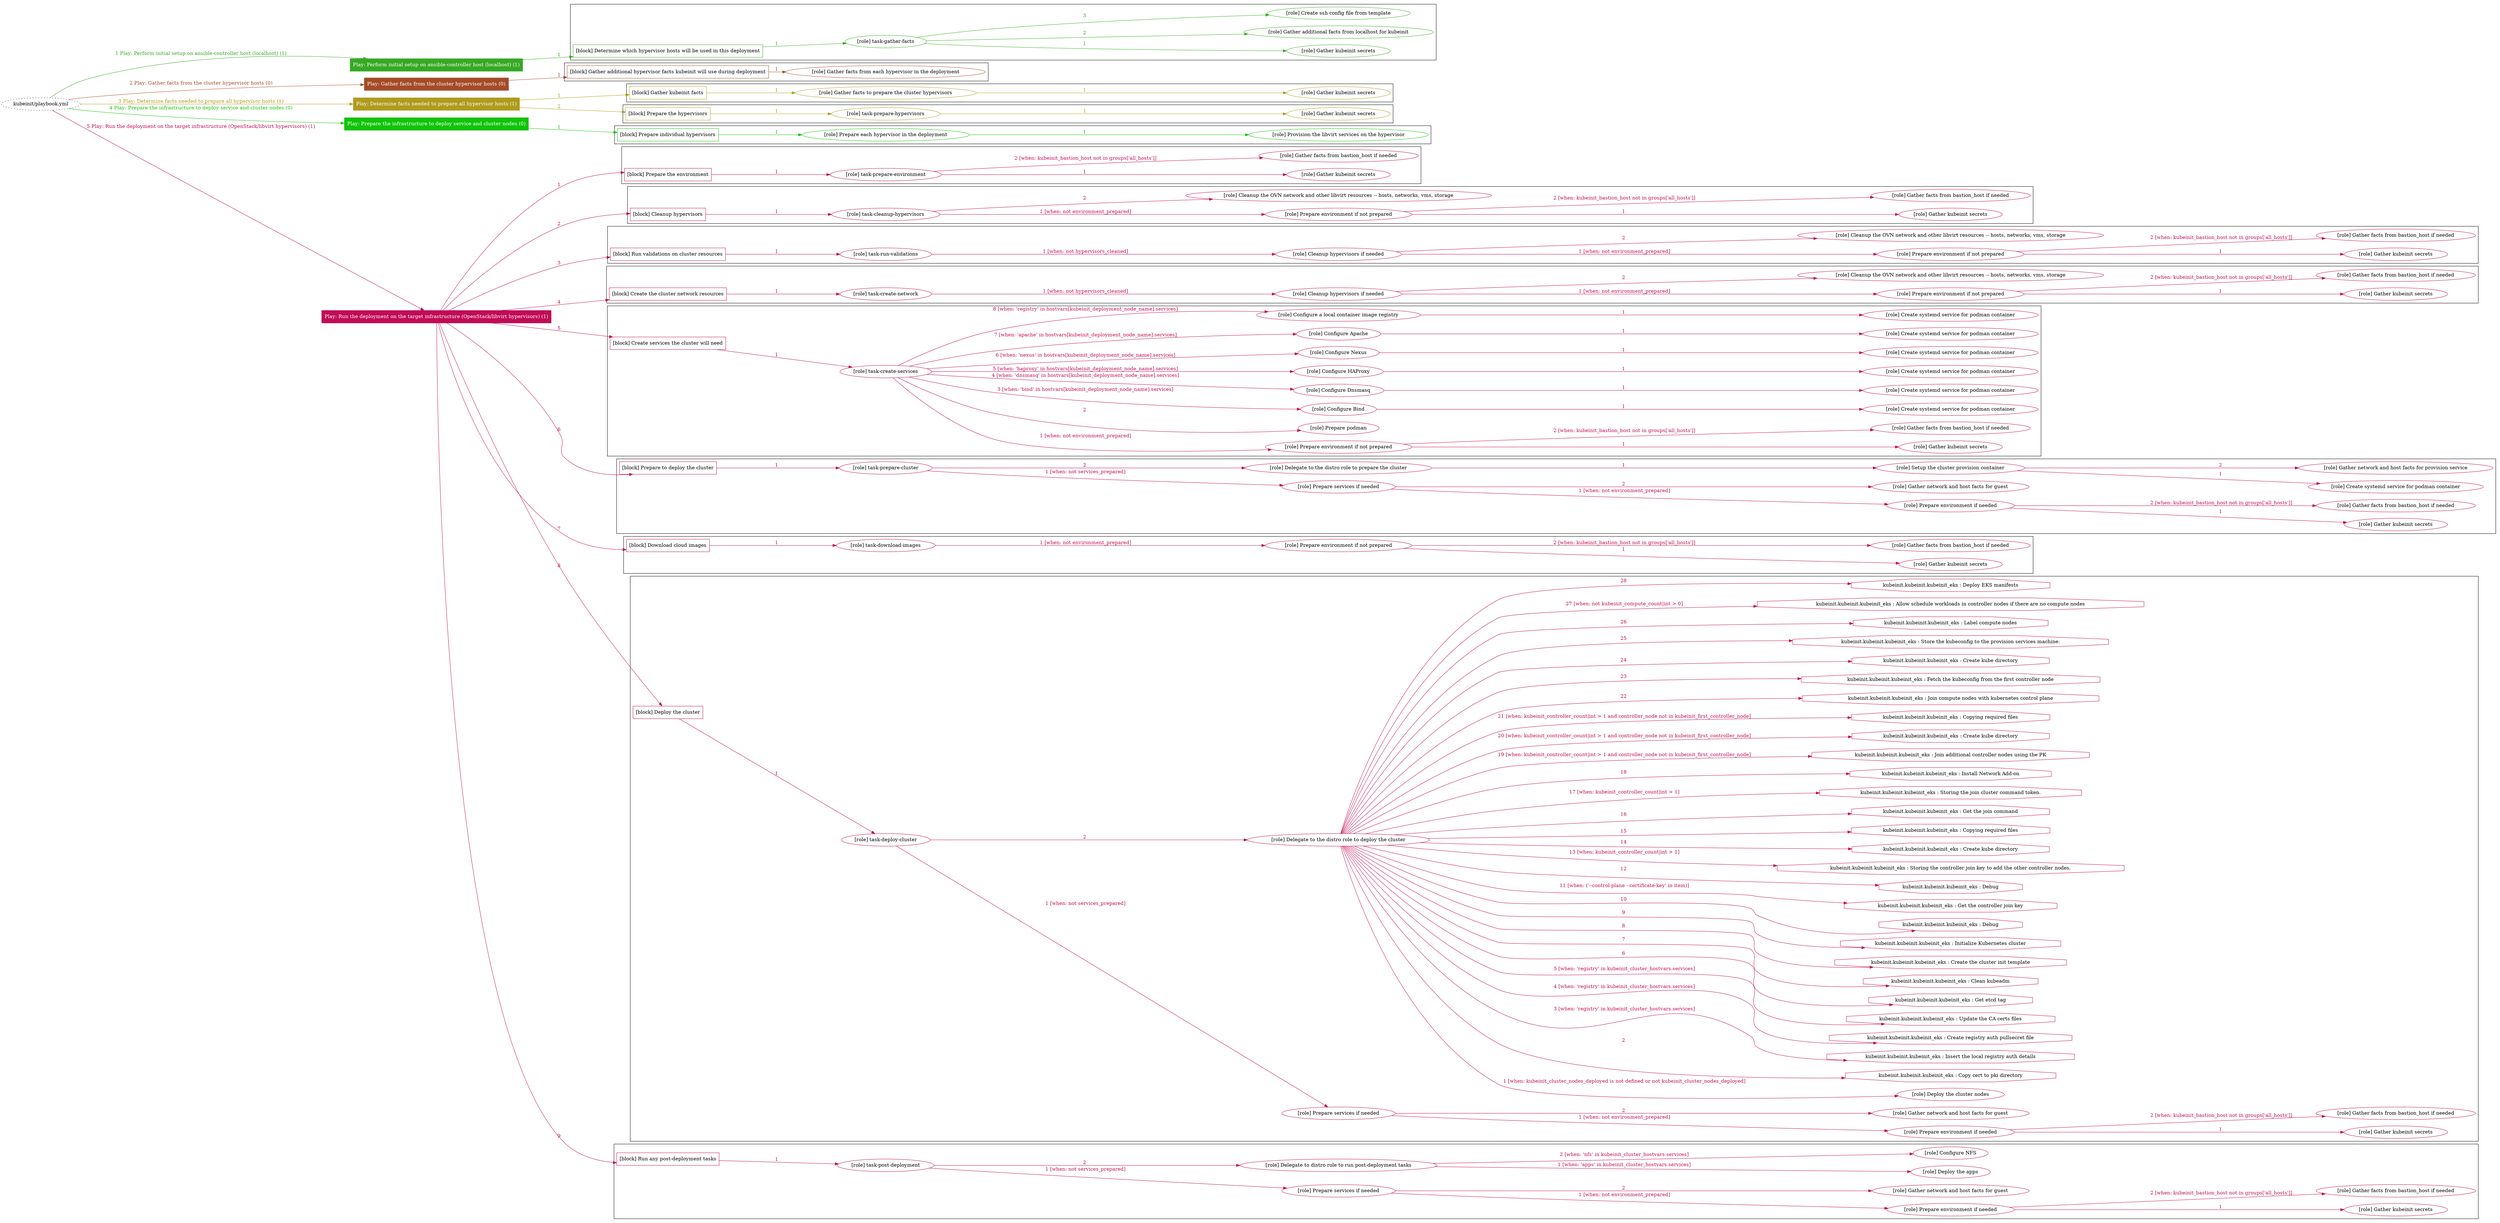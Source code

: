digraph {
	graph [concentrate=true ordering=in rankdir=LR ratio=fill]
	edge [esep=5 sep=10]
	"kubeinit/playbook.yml" [URL="/home/runner/work/kubeinit/kubeinit/kubeinit/playbook.yml" id=playbook_b46e54bb style=dotted]
	"kubeinit/playbook.yml" -> play_9c229870 [label="1 Play: Perform initial setup on ansible-controller host (localhost) (1)" color="#36a923" fontcolor="#36a923" id=edge_play_9c229870 labeltooltip="1 Play: Perform initial setup on ansible-controller host (localhost) (1)" tooltip="1 Play: Perform initial setup on ansible-controller host (localhost) (1)"]
	subgraph "Play: Perform initial setup on ansible-controller host (localhost) (1)" {
		play_9c229870 [label="Play: Perform initial setup on ansible-controller host (localhost) (1)" URL="/home/runner/work/kubeinit/kubeinit/kubeinit/playbook.yml" color="#36a923" fontcolor="#ffffff" id=play_9c229870 shape=box style=filled tooltip=localhost]
		play_9c229870 -> block_c03015fb [label=1 color="#36a923" fontcolor="#36a923" id=edge_block_c03015fb labeltooltip=1 tooltip=1]
		subgraph cluster_block_c03015fb {
			block_c03015fb [label="[block] Determine which hypervisor hosts will be used in this deployment" URL="/home/runner/work/kubeinit/kubeinit/kubeinit/playbook.yml" color="#36a923" id=block_c03015fb labeltooltip="Determine which hypervisor hosts will be used in this deployment" shape=box tooltip="Determine which hypervisor hosts will be used in this deployment"]
			block_c03015fb -> role_088eeb23 [label="1 " color="#36a923" fontcolor="#36a923" id=edge_role_088eeb23 labeltooltip="1 " tooltip="1 "]
			subgraph "task-gather-facts" {
				role_088eeb23 [label="[role] task-gather-facts" URL="/home/runner/work/kubeinit/kubeinit/kubeinit/playbook.yml" color="#36a923" id=role_088eeb23 tooltip="task-gather-facts"]
				role_088eeb23 -> role_9fc57602 [label="1 " color="#36a923" fontcolor="#36a923" id=edge_role_9fc57602 labeltooltip="1 " tooltip="1 "]
				subgraph "Gather kubeinit secrets" {
					role_9fc57602 [label="[role] Gather kubeinit secrets" URL="/home/runner/.ansible/collections/ansible_collections/kubeinit/kubeinit/roles/kubeinit_prepare/tasks/build_hypervisors_group.yml" color="#36a923" id=role_9fc57602 tooltip="Gather kubeinit secrets"]
				}
				role_088eeb23 -> role_367115bf [label="2 " color="#36a923" fontcolor="#36a923" id=edge_role_367115bf labeltooltip="2 " tooltip="2 "]
				subgraph "Gather additional facts from localhost for kubeinit" {
					role_367115bf [label="[role] Gather additional facts from localhost for kubeinit" URL="/home/runner/.ansible/collections/ansible_collections/kubeinit/kubeinit/roles/kubeinit_prepare/tasks/build_hypervisors_group.yml" color="#36a923" id=role_367115bf tooltip="Gather additional facts from localhost for kubeinit"]
				}
				role_088eeb23 -> role_e025c19a [label="3 " color="#36a923" fontcolor="#36a923" id=edge_role_e025c19a labeltooltip="3 " tooltip="3 "]
				subgraph "Create ssh config file from template" {
					role_e025c19a [label="[role] Create ssh config file from template" URL="/home/runner/.ansible/collections/ansible_collections/kubeinit/kubeinit/roles/kubeinit_prepare/tasks/build_hypervisors_group.yml" color="#36a923" id=role_e025c19a tooltip="Create ssh config file from template"]
				}
			}
		}
	}
	"kubeinit/playbook.yml" -> play_2bec2eed [label="2 Play: Gather facts from the cluster hypervisor hosts (0)" color="#a44b28" fontcolor="#a44b28" id=edge_play_2bec2eed labeltooltip="2 Play: Gather facts from the cluster hypervisor hosts (0)" tooltip="2 Play: Gather facts from the cluster hypervisor hosts (0)"]
	subgraph "Play: Gather facts from the cluster hypervisor hosts (0)" {
		play_2bec2eed [label="Play: Gather facts from the cluster hypervisor hosts (0)" URL="/home/runner/work/kubeinit/kubeinit/kubeinit/playbook.yml" color="#a44b28" fontcolor="#ffffff" id=play_2bec2eed shape=box style=filled tooltip="Play: Gather facts from the cluster hypervisor hosts (0)"]
		play_2bec2eed -> block_a1d38bf3 [label=1 color="#a44b28" fontcolor="#a44b28" id=edge_block_a1d38bf3 labeltooltip=1 tooltip=1]
		subgraph cluster_block_a1d38bf3 {
			block_a1d38bf3 [label="[block] Gather additional hypervisor facts kubeinit will use during deployment" URL="/home/runner/work/kubeinit/kubeinit/kubeinit/playbook.yml" color="#a44b28" id=block_a1d38bf3 labeltooltip="Gather additional hypervisor facts kubeinit will use during deployment" shape=box tooltip="Gather additional hypervisor facts kubeinit will use during deployment"]
			block_a1d38bf3 -> role_7ae96668 [label="1 " color="#a44b28" fontcolor="#a44b28" id=edge_role_7ae96668 labeltooltip="1 " tooltip="1 "]
			subgraph "Gather facts from each hypervisor in the deployment" {
				role_7ae96668 [label="[role] Gather facts from each hypervisor in the deployment" URL="/home/runner/work/kubeinit/kubeinit/kubeinit/playbook.yml" color="#a44b28" id=role_7ae96668 tooltip="Gather facts from each hypervisor in the deployment"]
			}
		}
	}
	"kubeinit/playbook.yml" -> play_7a7142b2 [label="3 Play: Determine facts needed to prepare all hypervisor hosts (1)" color="#af9b1d" fontcolor="#af9b1d" id=edge_play_7a7142b2 labeltooltip="3 Play: Determine facts needed to prepare all hypervisor hosts (1)" tooltip="3 Play: Determine facts needed to prepare all hypervisor hosts (1)"]
	subgraph "Play: Determine facts needed to prepare all hypervisor hosts (1)" {
		play_7a7142b2 [label="Play: Determine facts needed to prepare all hypervisor hosts (1)" URL="/home/runner/work/kubeinit/kubeinit/kubeinit/playbook.yml" color="#af9b1d" fontcolor="#ffffff" id=play_7a7142b2 shape=box style=filled tooltip=localhost]
		play_7a7142b2 -> block_c26c5095 [label=1 color="#af9b1d" fontcolor="#af9b1d" id=edge_block_c26c5095 labeltooltip=1 tooltip=1]
		subgraph cluster_block_c26c5095 {
			block_c26c5095 [label="[block] Gather kubeinit facts" URL="/home/runner/work/kubeinit/kubeinit/kubeinit/playbook.yml" color="#af9b1d" id=block_c26c5095 labeltooltip="Gather kubeinit facts" shape=box tooltip="Gather kubeinit facts"]
			block_c26c5095 -> role_38467bd9 [label="1 " color="#af9b1d" fontcolor="#af9b1d" id=edge_role_38467bd9 labeltooltip="1 " tooltip="1 "]
			subgraph "Gather facts to prepare the cluster hypervisors" {
				role_38467bd9 [label="[role] Gather facts to prepare the cluster hypervisors" URL="/home/runner/work/kubeinit/kubeinit/kubeinit/playbook.yml" color="#af9b1d" id=role_38467bd9 tooltip="Gather facts to prepare the cluster hypervisors"]
				role_38467bd9 -> role_a6954739 [label="1 " color="#af9b1d" fontcolor="#af9b1d" id=edge_role_a6954739 labeltooltip="1 " tooltip="1 "]
				subgraph "Gather kubeinit secrets" {
					role_a6954739 [label="[role] Gather kubeinit secrets" URL="/home/runner/.ansible/collections/ansible_collections/kubeinit/kubeinit/roles/kubeinit_prepare/tasks/gather_kubeinit_facts.yml" color="#af9b1d" id=role_a6954739 tooltip="Gather kubeinit secrets"]
				}
			}
		}
		play_7a7142b2 -> block_5f1a6382 [label=2 color="#af9b1d" fontcolor="#af9b1d" id=edge_block_5f1a6382 labeltooltip=2 tooltip=2]
		subgraph cluster_block_5f1a6382 {
			block_5f1a6382 [label="[block] Prepare the hypervisors" URL="/home/runner/work/kubeinit/kubeinit/kubeinit/playbook.yml" color="#af9b1d" id=block_5f1a6382 labeltooltip="Prepare the hypervisors" shape=box tooltip="Prepare the hypervisors"]
			block_5f1a6382 -> role_2f634ea7 [label="1 " color="#af9b1d" fontcolor="#af9b1d" id=edge_role_2f634ea7 labeltooltip="1 " tooltip="1 "]
			subgraph "task-prepare-hypervisors" {
				role_2f634ea7 [label="[role] task-prepare-hypervisors" URL="/home/runner/work/kubeinit/kubeinit/kubeinit/playbook.yml" color="#af9b1d" id=role_2f634ea7 tooltip="task-prepare-hypervisors"]
				role_2f634ea7 -> role_579d2707 [label="1 " color="#af9b1d" fontcolor="#af9b1d" id=edge_role_579d2707 labeltooltip="1 " tooltip="1 "]
				subgraph "Gather kubeinit secrets" {
					role_579d2707 [label="[role] Gather kubeinit secrets" URL="/home/runner/.ansible/collections/ansible_collections/kubeinit/kubeinit/roles/kubeinit_prepare/tasks/gather_kubeinit_facts.yml" color="#af9b1d" id=role_579d2707 tooltip="Gather kubeinit secrets"]
				}
			}
		}
	}
	"kubeinit/playbook.yml" -> play_b234a24a [label="4 Play: Prepare the infrastructure to deploy service and cluster nodes (0)" color="#11c309" fontcolor="#11c309" id=edge_play_b234a24a labeltooltip="4 Play: Prepare the infrastructure to deploy service and cluster nodes (0)" tooltip="4 Play: Prepare the infrastructure to deploy service and cluster nodes (0)"]
	subgraph "Play: Prepare the infrastructure to deploy service and cluster nodes (0)" {
		play_b234a24a [label="Play: Prepare the infrastructure to deploy service and cluster nodes (0)" URL="/home/runner/work/kubeinit/kubeinit/kubeinit/playbook.yml" color="#11c309" fontcolor="#ffffff" id=play_b234a24a shape=box style=filled tooltip="Play: Prepare the infrastructure to deploy service and cluster nodes (0)"]
		play_b234a24a -> block_92d88e7b [label=1 color="#11c309" fontcolor="#11c309" id=edge_block_92d88e7b labeltooltip=1 tooltip=1]
		subgraph cluster_block_92d88e7b {
			block_92d88e7b [label="[block] Prepare individual hypervisors" URL="/home/runner/work/kubeinit/kubeinit/kubeinit/playbook.yml" color="#11c309" id=block_92d88e7b labeltooltip="Prepare individual hypervisors" shape=box tooltip="Prepare individual hypervisors"]
			block_92d88e7b -> role_90e2d0c7 [label="1 " color="#11c309" fontcolor="#11c309" id=edge_role_90e2d0c7 labeltooltip="1 " tooltip="1 "]
			subgraph "Prepare each hypervisor in the deployment" {
				role_90e2d0c7 [label="[role] Prepare each hypervisor in the deployment" URL="/home/runner/work/kubeinit/kubeinit/kubeinit/playbook.yml" color="#11c309" id=role_90e2d0c7 tooltip="Prepare each hypervisor in the deployment"]
				role_90e2d0c7 -> role_bb6ae0c4 [label="1 " color="#11c309" fontcolor="#11c309" id=edge_role_bb6ae0c4 labeltooltip="1 " tooltip="1 "]
				subgraph "Provision the libvirt services on the hypervisor" {
					role_bb6ae0c4 [label="[role] Provision the libvirt services on the hypervisor" URL="/home/runner/.ansible/collections/ansible_collections/kubeinit/kubeinit/roles/kubeinit_prepare/tasks/prepare_hypervisor.yml" color="#11c309" id=role_bb6ae0c4 tooltip="Provision the libvirt services on the hypervisor"]
				}
			}
		}
	}
	"kubeinit/playbook.yml" -> play_ff0c0914 [label="5 Play: Run the deployment on the target infrastructure (OpenStack/libvirt hypervisors) (1)" color="#c10b55" fontcolor="#c10b55" id=edge_play_ff0c0914 labeltooltip="5 Play: Run the deployment on the target infrastructure (OpenStack/libvirt hypervisors) (1)" tooltip="5 Play: Run the deployment on the target infrastructure (OpenStack/libvirt hypervisors) (1)"]
	subgraph "Play: Run the deployment on the target infrastructure (OpenStack/libvirt hypervisors) (1)" {
		play_ff0c0914 [label="Play: Run the deployment on the target infrastructure (OpenStack/libvirt hypervisors) (1)" URL="/home/runner/work/kubeinit/kubeinit/kubeinit/playbook.yml" color="#c10b55" fontcolor="#ffffff" id=play_ff0c0914 shape=box style=filled tooltip=localhost]
		play_ff0c0914 -> block_bd366ef1 [label=1 color="#c10b55" fontcolor="#c10b55" id=edge_block_bd366ef1 labeltooltip=1 tooltip=1]
		subgraph cluster_block_bd366ef1 {
			block_bd366ef1 [label="[block] Prepare the environment" URL="/home/runner/work/kubeinit/kubeinit/kubeinit/playbook.yml" color="#c10b55" id=block_bd366ef1 labeltooltip="Prepare the environment" shape=box tooltip="Prepare the environment"]
			block_bd366ef1 -> role_1661f313 [label="1 " color="#c10b55" fontcolor="#c10b55" id=edge_role_1661f313 labeltooltip="1 " tooltip="1 "]
			subgraph "task-prepare-environment" {
				role_1661f313 [label="[role] task-prepare-environment" URL="/home/runner/work/kubeinit/kubeinit/kubeinit/playbook.yml" color="#c10b55" id=role_1661f313 tooltip="task-prepare-environment"]
				role_1661f313 -> role_9911541c [label="1 " color="#c10b55" fontcolor="#c10b55" id=edge_role_9911541c labeltooltip="1 " tooltip="1 "]
				subgraph "Gather kubeinit secrets" {
					role_9911541c [label="[role] Gather kubeinit secrets" URL="/home/runner/.ansible/collections/ansible_collections/kubeinit/kubeinit/roles/kubeinit_prepare/tasks/gather_kubeinit_facts.yml" color="#c10b55" id=role_9911541c tooltip="Gather kubeinit secrets"]
				}
				role_1661f313 -> role_ba857eb6 [label="2 [when: kubeinit_bastion_host not in groups['all_hosts']]" color="#c10b55" fontcolor="#c10b55" id=edge_role_ba857eb6 labeltooltip="2 [when: kubeinit_bastion_host not in groups['all_hosts']]" tooltip="2 [when: kubeinit_bastion_host not in groups['all_hosts']]"]
				subgraph "Gather facts from bastion_host if needed" {
					role_ba857eb6 [label="[role] Gather facts from bastion_host if needed" URL="/home/runner/.ansible/collections/ansible_collections/kubeinit/kubeinit/roles/kubeinit_prepare/tasks/main.yml" color="#c10b55" id=role_ba857eb6 tooltip="Gather facts from bastion_host if needed"]
				}
			}
		}
		play_ff0c0914 -> block_0c3f279c [label=2 color="#c10b55" fontcolor="#c10b55" id=edge_block_0c3f279c labeltooltip=2 tooltip=2]
		subgraph cluster_block_0c3f279c {
			block_0c3f279c [label="[block] Cleanup hypervisors" URL="/home/runner/work/kubeinit/kubeinit/kubeinit/playbook.yml" color="#c10b55" id=block_0c3f279c labeltooltip="Cleanup hypervisors" shape=box tooltip="Cleanup hypervisors"]
			block_0c3f279c -> role_af6650b9 [label="1 " color="#c10b55" fontcolor="#c10b55" id=edge_role_af6650b9 labeltooltip="1 " tooltip="1 "]
			subgraph "task-cleanup-hypervisors" {
				role_af6650b9 [label="[role] task-cleanup-hypervisors" URL="/home/runner/work/kubeinit/kubeinit/kubeinit/playbook.yml" color="#c10b55" id=role_af6650b9 tooltip="task-cleanup-hypervisors"]
				role_af6650b9 -> role_75995079 [label="1 [when: not environment_prepared]" color="#c10b55" fontcolor="#c10b55" id=edge_role_75995079 labeltooltip="1 [when: not environment_prepared]" tooltip="1 [when: not environment_prepared]"]
				subgraph "Prepare environment if not prepared" {
					role_75995079 [label="[role] Prepare environment if not prepared" URL="/home/runner/.ansible/collections/ansible_collections/kubeinit/kubeinit/roles/kubeinit_libvirt/tasks/cleanup_hypervisors.yml" color="#c10b55" id=role_75995079 tooltip="Prepare environment if not prepared"]
					role_75995079 -> role_727123a9 [label="1 " color="#c10b55" fontcolor="#c10b55" id=edge_role_727123a9 labeltooltip="1 " tooltip="1 "]
					subgraph "Gather kubeinit secrets" {
						role_727123a9 [label="[role] Gather kubeinit secrets" URL="/home/runner/.ansible/collections/ansible_collections/kubeinit/kubeinit/roles/kubeinit_prepare/tasks/gather_kubeinit_facts.yml" color="#c10b55" id=role_727123a9 tooltip="Gather kubeinit secrets"]
					}
					role_75995079 -> role_0084a543 [label="2 [when: kubeinit_bastion_host not in groups['all_hosts']]" color="#c10b55" fontcolor="#c10b55" id=edge_role_0084a543 labeltooltip="2 [when: kubeinit_bastion_host not in groups['all_hosts']]" tooltip="2 [when: kubeinit_bastion_host not in groups['all_hosts']]"]
					subgraph "Gather facts from bastion_host if needed" {
						role_0084a543 [label="[role] Gather facts from bastion_host if needed" URL="/home/runner/.ansible/collections/ansible_collections/kubeinit/kubeinit/roles/kubeinit_prepare/tasks/main.yml" color="#c10b55" id=role_0084a543 tooltip="Gather facts from bastion_host if needed"]
					}
				}
				role_af6650b9 -> role_847e54f9 [label="2 " color="#c10b55" fontcolor="#c10b55" id=edge_role_847e54f9 labeltooltip="2 " tooltip="2 "]
				subgraph "Cleanup the OVN network and other libvirt resources -- hosts, networks, vms, storage" {
					role_847e54f9 [label="[role] Cleanup the OVN network and other libvirt resources -- hosts, networks, vms, storage" URL="/home/runner/.ansible/collections/ansible_collections/kubeinit/kubeinit/roles/kubeinit_libvirt/tasks/cleanup_hypervisors.yml" color="#c10b55" id=role_847e54f9 tooltip="Cleanup the OVN network and other libvirt resources -- hosts, networks, vms, storage"]
				}
			}
		}
		play_ff0c0914 -> block_21761562 [label=3 color="#c10b55" fontcolor="#c10b55" id=edge_block_21761562 labeltooltip=3 tooltip=3]
		subgraph cluster_block_21761562 {
			block_21761562 [label="[block] Run validations on cluster resources" URL="/home/runner/work/kubeinit/kubeinit/kubeinit/playbook.yml" color="#c10b55" id=block_21761562 labeltooltip="Run validations on cluster resources" shape=box tooltip="Run validations on cluster resources"]
			block_21761562 -> role_7184b8b0 [label="1 " color="#c10b55" fontcolor="#c10b55" id=edge_role_7184b8b0 labeltooltip="1 " tooltip="1 "]
			subgraph "task-run-validations" {
				role_7184b8b0 [label="[role] task-run-validations" URL="/home/runner/work/kubeinit/kubeinit/kubeinit/playbook.yml" color="#c10b55" id=role_7184b8b0 tooltip="task-run-validations"]
				role_7184b8b0 -> role_c8ae51a3 [label="1 [when: not hypervisors_cleaned]" color="#c10b55" fontcolor="#c10b55" id=edge_role_c8ae51a3 labeltooltip="1 [when: not hypervisors_cleaned]" tooltip="1 [when: not hypervisors_cleaned]"]
				subgraph "Cleanup hypervisors if needed" {
					role_c8ae51a3 [label="[role] Cleanup hypervisors if needed" URL="/home/runner/.ansible/collections/ansible_collections/kubeinit/kubeinit/roles/kubeinit_validations/tasks/main.yml" color="#c10b55" id=role_c8ae51a3 tooltip="Cleanup hypervisors if needed"]
					role_c8ae51a3 -> role_dbaaf09e [label="1 [when: not environment_prepared]" color="#c10b55" fontcolor="#c10b55" id=edge_role_dbaaf09e labeltooltip="1 [when: not environment_prepared]" tooltip="1 [when: not environment_prepared]"]
					subgraph "Prepare environment if not prepared" {
						role_dbaaf09e [label="[role] Prepare environment if not prepared" URL="/home/runner/.ansible/collections/ansible_collections/kubeinit/kubeinit/roles/kubeinit_libvirt/tasks/cleanup_hypervisors.yml" color="#c10b55" id=role_dbaaf09e tooltip="Prepare environment if not prepared"]
						role_dbaaf09e -> role_8de0ce75 [label="1 " color="#c10b55" fontcolor="#c10b55" id=edge_role_8de0ce75 labeltooltip="1 " tooltip="1 "]
						subgraph "Gather kubeinit secrets" {
							role_8de0ce75 [label="[role] Gather kubeinit secrets" URL="/home/runner/.ansible/collections/ansible_collections/kubeinit/kubeinit/roles/kubeinit_prepare/tasks/gather_kubeinit_facts.yml" color="#c10b55" id=role_8de0ce75 tooltip="Gather kubeinit secrets"]
						}
						role_dbaaf09e -> role_e2452e2a [label="2 [when: kubeinit_bastion_host not in groups['all_hosts']]" color="#c10b55" fontcolor="#c10b55" id=edge_role_e2452e2a labeltooltip="2 [when: kubeinit_bastion_host not in groups['all_hosts']]" tooltip="2 [when: kubeinit_bastion_host not in groups['all_hosts']]"]
						subgraph "Gather facts from bastion_host if needed" {
							role_e2452e2a [label="[role] Gather facts from bastion_host if needed" URL="/home/runner/.ansible/collections/ansible_collections/kubeinit/kubeinit/roles/kubeinit_prepare/tasks/main.yml" color="#c10b55" id=role_e2452e2a tooltip="Gather facts from bastion_host if needed"]
						}
					}
					role_c8ae51a3 -> role_09e790cd [label="2 " color="#c10b55" fontcolor="#c10b55" id=edge_role_09e790cd labeltooltip="2 " tooltip="2 "]
					subgraph "Cleanup the OVN network and other libvirt resources -- hosts, networks, vms, storage" {
						role_09e790cd [label="[role] Cleanup the OVN network and other libvirt resources -- hosts, networks, vms, storage" URL="/home/runner/.ansible/collections/ansible_collections/kubeinit/kubeinit/roles/kubeinit_libvirt/tasks/cleanup_hypervisors.yml" color="#c10b55" id=role_09e790cd tooltip="Cleanup the OVN network and other libvirt resources -- hosts, networks, vms, storage"]
					}
				}
			}
		}
		play_ff0c0914 -> block_33352cca [label=4 color="#c10b55" fontcolor="#c10b55" id=edge_block_33352cca labeltooltip=4 tooltip=4]
		subgraph cluster_block_33352cca {
			block_33352cca [label="[block] Create the cluster network resources" URL="/home/runner/work/kubeinit/kubeinit/kubeinit/playbook.yml" color="#c10b55" id=block_33352cca labeltooltip="Create the cluster network resources" shape=box tooltip="Create the cluster network resources"]
			block_33352cca -> role_1b492054 [label="1 " color="#c10b55" fontcolor="#c10b55" id=edge_role_1b492054 labeltooltip="1 " tooltip="1 "]
			subgraph "task-create-network" {
				role_1b492054 [label="[role] task-create-network" URL="/home/runner/work/kubeinit/kubeinit/kubeinit/playbook.yml" color="#c10b55" id=role_1b492054 tooltip="task-create-network"]
				role_1b492054 -> role_0fab7758 [label="1 [when: not hypervisors_cleaned]" color="#c10b55" fontcolor="#c10b55" id=edge_role_0fab7758 labeltooltip="1 [when: not hypervisors_cleaned]" tooltip="1 [when: not hypervisors_cleaned]"]
				subgraph "Cleanup hypervisors if needed" {
					role_0fab7758 [label="[role] Cleanup hypervisors if needed" URL="/home/runner/.ansible/collections/ansible_collections/kubeinit/kubeinit/roles/kubeinit_libvirt/tasks/create_network.yml" color="#c10b55" id=role_0fab7758 tooltip="Cleanup hypervisors if needed"]
					role_0fab7758 -> role_31c8df16 [label="1 [when: not environment_prepared]" color="#c10b55" fontcolor="#c10b55" id=edge_role_31c8df16 labeltooltip="1 [when: not environment_prepared]" tooltip="1 [when: not environment_prepared]"]
					subgraph "Prepare environment if not prepared" {
						role_31c8df16 [label="[role] Prepare environment if not prepared" URL="/home/runner/.ansible/collections/ansible_collections/kubeinit/kubeinit/roles/kubeinit_libvirt/tasks/cleanup_hypervisors.yml" color="#c10b55" id=role_31c8df16 tooltip="Prepare environment if not prepared"]
						role_31c8df16 -> role_1a1804df [label="1 " color="#c10b55" fontcolor="#c10b55" id=edge_role_1a1804df labeltooltip="1 " tooltip="1 "]
						subgraph "Gather kubeinit secrets" {
							role_1a1804df [label="[role] Gather kubeinit secrets" URL="/home/runner/.ansible/collections/ansible_collections/kubeinit/kubeinit/roles/kubeinit_prepare/tasks/gather_kubeinit_facts.yml" color="#c10b55" id=role_1a1804df tooltip="Gather kubeinit secrets"]
						}
						role_31c8df16 -> role_92f16ab1 [label="2 [when: kubeinit_bastion_host not in groups['all_hosts']]" color="#c10b55" fontcolor="#c10b55" id=edge_role_92f16ab1 labeltooltip="2 [when: kubeinit_bastion_host not in groups['all_hosts']]" tooltip="2 [when: kubeinit_bastion_host not in groups['all_hosts']]"]
						subgraph "Gather facts from bastion_host if needed" {
							role_92f16ab1 [label="[role] Gather facts from bastion_host if needed" URL="/home/runner/.ansible/collections/ansible_collections/kubeinit/kubeinit/roles/kubeinit_prepare/tasks/main.yml" color="#c10b55" id=role_92f16ab1 tooltip="Gather facts from bastion_host if needed"]
						}
					}
					role_0fab7758 -> role_42d9a683 [label="2 " color="#c10b55" fontcolor="#c10b55" id=edge_role_42d9a683 labeltooltip="2 " tooltip="2 "]
					subgraph "Cleanup the OVN network and other libvirt resources -- hosts, networks, vms, storage" {
						role_42d9a683 [label="[role] Cleanup the OVN network and other libvirt resources -- hosts, networks, vms, storage" URL="/home/runner/.ansible/collections/ansible_collections/kubeinit/kubeinit/roles/kubeinit_libvirt/tasks/cleanup_hypervisors.yml" color="#c10b55" id=role_42d9a683 tooltip="Cleanup the OVN network and other libvirt resources -- hosts, networks, vms, storage"]
					}
				}
			}
		}
		play_ff0c0914 -> block_f91a0910 [label=5 color="#c10b55" fontcolor="#c10b55" id=edge_block_f91a0910 labeltooltip=5 tooltip=5]
		subgraph cluster_block_f91a0910 {
			block_f91a0910 [label="[block] Create services the cluster will need" URL="/home/runner/work/kubeinit/kubeinit/kubeinit/playbook.yml" color="#c10b55" id=block_f91a0910 labeltooltip="Create services the cluster will need" shape=box tooltip="Create services the cluster will need"]
			block_f91a0910 -> role_d3209563 [label="1 " color="#c10b55" fontcolor="#c10b55" id=edge_role_d3209563 labeltooltip="1 " tooltip="1 "]
			subgraph "task-create-services" {
				role_d3209563 [label="[role] task-create-services" URL="/home/runner/work/kubeinit/kubeinit/kubeinit/playbook.yml" color="#c10b55" id=role_d3209563 tooltip="task-create-services"]
				role_d3209563 -> role_74c2383f [label="1 [when: not environment_prepared]" color="#c10b55" fontcolor="#c10b55" id=edge_role_74c2383f labeltooltip="1 [when: not environment_prepared]" tooltip="1 [when: not environment_prepared]"]
				subgraph "Prepare environment if not prepared" {
					role_74c2383f [label="[role] Prepare environment if not prepared" URL="/home/runner/.ansible/collections/ansible_collections/kubeinit/kubeinit/roles/kubeinit_services/tasks/main.yml" color="#c10b55" id=role_74c2383f tooltip="Prepare environment if not prepared"]
					role_74c2383f -> role_0a69b783 [label="1 " color="#c10b55" fontcolor="#c10b55" id=edge_role_0a69b783 labeltooltip="1 " tooltip="1 "]
					subgraph "Gather kubeinit secrets" {
						role_0a69b783 [label="[role] Gather kubeinit secrets" URL="/home/runner/.ansible/collections/ansible_collections/kubeinit/kubeinit/roles/kubeinit_prepare/tasks/gather_kubeinit_facts.yml" color="#c10b55" id=role_0a69b783 tooltip="Gather kubeinit secrets"]
					}
					role_74c2383f -> role_efacd0e9 [label="2 [when: kubeinit_bastion_host not in groups['all_hosts']]" color="#c10b55" fontcolor="#c10b55" id=edge_role_efacd0e9 labeltooltip="2 [when: kubeinit_bastion_host not in groups['all_hosts']]" tooltip="2 [when: kubeinit_bastion_host not in groups['all_hosts']]"]
					subgraph "Gather facts from bastion_host if needed" {
						role_efacd0e9 [label="[role] Gather facts from bastion_host if needed" URL="/home/runner/.ansible/collections/ansible_collections/kubeinit/kubeinit/roles/kubeinit_prepare/tasks/main.yml" color="#c10b55" id=role_efacd0e9 tooltip="Gather facts from bastion_host if needed"]
					}
				}
				role_d3209563 -> role_179a671a [label="2 " color="#c10b55" fontcolor="#c10b55" id=edge_role_179a671a labeltooltip="2 " tooltip="2 "]
				subgraph "Prepare podman" {
					role_179a671a [label="[role] Prepare podman" URL="/home/runner/.ansible/collections/ansible_collections/kubeinit/kubeinit/roles/kubeinit_services/tasks/00_create_service_pod.yml" color="#c10b55" id=role_179a671a tooltip="Prepare podman"]
				}
				role_d3209563 -> role_241c63d7 [label="3 [when: 'bind' in hostvars[kubeinit_deployment_node_name].services]" color="#c10b55" fontcolor="#c10b55" id=edge_role_241c63d7 labeltooltip="3 [when: 'bind' in hostvars[kubeinit_deployment_node_name].services]" tooltip="3 [when: 'bind' in hostvars[kubeinit_deployment_node_name].services]"]
				subgraph "Configure Bind" {
					role_241c63d7 [label="[role] Configure Bind" URL="/home/runner/.ansible/collections/ansible_collections/kubeinit/kubeinit/roles/kubeinit_services/tasks/start_services_containers.yml" color="#c10b55" id=role_241c63d7 tooltip="Configure Bind"]
					role_241c63d7 -> role_ee26701e [label="1 " color="#c10b55" fontcolor="#c10b55" id=edge_role_ee26701e labeltooltip="1 " tooltip="1 "]
					subgraph "Create systemd service for podman container" {
						role_ee26701e [label="[role] Create systemd service for podman container" URL="/home/runner/.ansible/collections/ansible_collections/kubeinit/kubeinit/roles/kubeinit_bind/tasks/main.yml" color="#c10b55" id=role_ee26701e tooltip="Create systemd service for podman container"]
					}
				}
				role_d3209563 -> role_4d1de730 [label="4 [when: 'dnsmasq' in hostvars[kubeinit_deployment_node_name].services]" color="#c10b55" fontcolor="#c10b55" id=edge_role_4d1de730 labeltooltip="4 [when: 'dnsmasq' in hostvars[kubeinit_deployment_node_name].services]" tooltip="4 [when: 'dnsmasq' in hostvars[kubeinit_deployment_node_name].services]"]
				subgraph "Configure Dnsmasq" {
					role_4d1de730 [label="[role] Configure Dnsmasq" URL="/home/runner/.ansible/collections/ansible_collections/kubeinit/kubeinit/roles/kubeinit_services/tasks/start_services_containers.yml" color="#c10b55" id=role_4d1de730 tooltip="Configure Dnsmasq"]
					role_4d1de730 -> role_6af273f0 [label="1 " color="#c10b55" fontcolor="#c10b55" id=edge_role_6af273f0 labeltooltip="1 " tooltip="1 "]
					subgraph "Create systemd service for podman container" {
						role_6af273f0 [label="[role] Create systemd service for podman container" URL="/home/runner/.ansible/collections/ansible_collections/kubeinit/kubeinit/roles/kubeinit_dnsmasq/tasks/main.yml" color="#c10b55" id=role_6af273f0 tooltip="Create systemd service for podman container"]
					}
				}
				role_d3209563 -> role_362bf18f [label="5 [when: 'haproxy' in hostvars[kubeinit_deployment_node_name].services]" color="#c10b55" fontcolor="#c10b55" id=edge_role_362bf18f labeltooltip="5 [when: 'haproxy' in hostvars[kubeinit_deployment_node_name].services]" tooltip="5 [when: 'haproxy' in hostvars[kubeinit_deployment_node_name].services]"]
				subgraph "Configure HAProxy" {
					role_362bf18f [label="[role] Configure HAProxy" URL="/home/runner/.ansible/collections/ansible_collections/kubeinit/kubeinit/roles/kubeinit_services/tasks/start_services_containers.yml" color="#c10b55" id=role_362bf18f tooltip="Configure HAProxy"]
					role_362bf18f -> role_08e73894 [label="1 " color="#c10b55" fontcolor="#c10b55" id=edge_role_08e73894 labeltooltip="1 " tooltip="1 "]
					subgraph "Create systemd service for podman container" {
						role_08e73894 [label="[role] Create systemd service for podman container" URL="/home/runner/.ansible/collections/ansible_collections/kubeinit/kubeinit/roles/kubeinit_haproxy/tasks/main.yml" color="#c10b55" id=role_08e73894 tooltip="Create systemd service for podman container"]
					}
				}
				role_d3209563 -> role_8f14143b [label="6 [when: 'nexus' in hostvars[kubeinit_deployment_node_name].services]" color="#c10b55" fontcolor="#c10b55" id=edge_role_8f14143b labeltooltip="6 [when: 'nexus' in hostvars[kubeinit_deployment_node_name].services]" tooltip="6 [when: 'nexus' in hostvars[kubeinit_deployment_node_name].services]"]
				subgraph "Configure Nexus" {
					role_8f14143b [label="[role] Configure Nexus" URL="/home/runner/.ansible/collections/ansible_collections/kubeinit/kubeinit/roles/kubeinit_services/tasks/start_services_containers.yml" color="#c10b55" id=role_8f14143b tooltip="Configure Nexus"]
					role_8f14143b -> role_13506ff3 [label="1 " color="#c10b55" fontcolor="#c10b55" id=edge_role_13506ff3 labeltooltip="1 " tooltip="1 "]
					subgraph "Create systemd service for podman container" {
						role_13506ff3 [label="[role] Create systemd service for podman container" URL="/home/runner/.ansible/collections/ansible_collections/kubeinit/kubeinit/roles/kubeinit_nexus/tasks/main.yml" color="#c10b55" id=role_13506ff3 tooltip="Create systemd service for podman container"]
					}
				}
				role_d3209563 -> role_28037347 [label="7 [when: 'apache' in hostvars[kubeinit_deployment_node_name].services]" color="#c10b55" fontcolor="#c10b55" id=edge_role_28037347 labeltooltip="7 [when: 'apache' in hostvars[kubeinit_deployment_node_name].services]" tooltip="7 [when: 'apache' in hostvars[kubeinit_deployment_node_name].services]"]
				subgraph "Configure Apache" {
					role_28037347 [label="[role] Configure Apache" URL="/home/runner/.ansible/collections/ansible_collections/kubeinit/kubeinit/roles/kubeinit_services/tasks/start_services_containers.yml" color="#c10b55" id=role_28037347 tooltip="Configure Apache"]
					role_28037347 -> role_674e23c1 [label="1 " color="#c10b55" fontcolor="#c10b55" id=edge_role_674e23c1 labeltooltip="1 " tooltip="1 "]
					subgraph "Create systemd service for podman container" {
						role_674e23c1 [label="[role] Create systemd service for podman container" URL="/home/runner/.ansible/collections/ansible_collections/kubeinit/kubeinit/roles/kubeinit_apache/tasks/main.yml" color="#c10b55" id=role_674e23c1 tooltip="Create systemd service for podman container"]
					}
				}
				role_d3209563 -> role_bbe500be [label="8 [when: 'registry' in hostvars[kubeinit_deployment_node_name].services]" color="#c10b55" fontcolor="#c10b55" id=edge_role_bbe500be labeltooltip="8 [when: 'registry' in hostvars[kubeinit_deployment_node_name].services]" tooltip="8 [when: 'registry' in hostvars[kubeinit_deployment_node_name].services]"]
				subgraph "Configure a local container image registry" {
					role_bbe500be [label="[role] Configure a local container image registry" URL="/home/runner/.ansible/collections/ansible_collections/kubeinit/kubeinit/roles/kubeinit_services/tasks/start_services_containers.yml" color="#c10b55" id=role_bbe500be tooltip="Configure a local container image registry"]
					role_bbe500be -> role_01fef6f9 [label="1 " color="#c10b55" fontcolor="#c10b55" id=edge_role_01fef6f9 labeltooltip="1 " tooltip="1 "]
					subgraph "Create systemd service for podman container" {
						role_01fef6f9 [label="[role] Create systemd service for podman container" URL="/home/runner/.ansible/collections/ansible_collections/kubeinit/kubeinit/roles/kubeinit_registry/tasks/main.yml" color="#c10b55" id=role_01fef6f9 tooltip="Create systemd service for podman container"]
					}
				}
			}
		}
		play_ff0c0914 -> block_93e0ed2e [label=6 color="#c10b55" fontcolor="#c10b55" id=edge_block_93e0ed2e labeltooltip=6 tooltip=6]
		subgraph cluster_block_93e0ed2e {
			block_93e0ed2e [label="[block] Prepare to deploy the cluster" URL="/home/runner/work/kubeinit/kubeinit/kubeinit/playbook.yml" color="#c10b55" id=block_93e0ed2e labeltooltip="Prepare to deploy the cluster" shape=box tooltip="Prepare to deploy the cluster"]
			block_93e0ed2e -> role_13d09e3f [label="1 " color="#c10b55" fontcolor="#c10b55" id=edge_role_13d09e3f labeltooltip="1 " tooltip="1 "]
			subgraph "task-prepare-cluster" {
				role_13d09e3f [label="[role] task-prepare-cluster" URL="/home/runner/work/kubeinit/kubeinit/kubeinit/playbook.yml" color="#c10b55" id=role_13d09e3f tooltip="task-prepare-cluster"]
				role_13d09e3f -> role_0c7c965b [label="1 [when: not services_prepared]" color="#c10b55" fontcolor="#c10b55" id=edge_role_0c7c965b labeltooltip="1 [when: not services_prepared]" tooltip="1 [when: not services_prepared]"]
				subgraph "Prepare services if needed" {
					role_0c7c965b [label="[role] Prepare services if needed" URL="/home/runner/.ansible/collections/ansible_collections/kubeinit/kubeinit/roles/kubeinit_prepare/tasks/prepare_cluster.yml" color="#c10b55" id=role_0c7c965b tooltip="Prepare services if needed"]
					role_0c7c965b -> role_3bdeab9a [label="1 [when: not environment_prepared]" color="#c10b55" fontcolor="#c10b55" id=edge_role_3bdeab9a labeltooltip="1 [when: not environment_prepared]" tooltip="1 [when: not environment_prepared]"]
					subgraph "Prepare environment if needed" {
						role_3bdeab9a [label="[role] Prepare environment if needed" URL="/home/runner/.ansible/collections/ansible_collections/kubeinit/kubeinit/roles/kubeinit_services/tasks/prepare_services.yml" color="#c10b55" id=role_3bdeab9a tooltip="Prepare environment if needed"]
						role_3bdeab9a -> role_59ce61b5 [label="1 " color="#c10b55" fontcolor="#c10b55" id=edge_role_59ce61b5 labeltooltip="1 " tooltip="1 "]
						subgraph "Gather kubeinit secrets" {
							role_59ce61b5 [label="[role] Gather kubeinit secrets" URL="/home/runner/.ansible/collections/ansible_collections/kubeinit/kubeinit/roles/kubeinit_prepare/tasks/gather_kubeinit_facts.yml" color="#c10b55" id=role_59ce61b5 tooltip="Gather kubeinit secrets"]
						}
						role_3bdeab9a -> role_2461618c [label="2 [when: kubeinit_bastion_host not in groups['all_hosts']]" color="#c10b55" fontcolor="#c10b55" id=edge_role_2461618c labeltooltip="2 [when: kubeinit_bastion_host not in groups['all_hosts']]" tooltip="2 [when: kubeinit_bastion_host not in groups['all_hosts']]"]
						subgraph "Gather facts from bastion_host if needed" {
							role_2461618c [label="[role] Gather facts from bastion_host if needed" URL="/home/runner/.ansible/collections/ansible_collections/kubeinit/kubeinit/roles/kubeinit_prepare/tasks/main.yml" color="#c10b55" id=role_2461618c tooltip="Gather facts from bastion_host if needed"]
						}
					}
					role_0c7c965b -> role_44703b86 [label="2 " color="#c10b55" fontcolor="#c10b55" id=edge_role_44703b86 labeltooltip="2 " tooltip="2 "]
					subgraph "Gather network and host facts for guest" {
						role_44703b86 [label="[role] Gather network and host facts for guest" URL="/home/runner/.ansible/collections/ansible_collections/kubeinit/kubeinit/roles/kubeinit_services/tasks/prepare_services.yml" color="#c10b55" id=role_44703b86 tooltip="Gather network and host facts for guest"]
					}
				}
				role_13d09e3f -> role_56362f87 [label="2 " color="#c10b55" fontcolor="#c10b55" id=edge_role_56362f87 labeltooltip="2 " tooltip="2 "]
				subgraph "Delegate to the distro role to prepare the cluster" {
					role_56362f87 [label="[role] Delegate to the distro role to prepare the cluster" URL="/home/runner/.ansible/collections/ansible_collections/kubeinit/kubeinit/roles/kubeinit_prepare/tasks/prepare_cluster.yml" color="#c10b55" id=role_56362f87 tooltip="Delegate to the distro role to prepare the cluster"]
					role_56362f87 -> role_d9b82d5b [label="1 " color="#c10b55" fontcolor="#c10b55" id=edge_role_d9b82d5b labeltooltip="1 " tooltip="1 "]
					subgraph "Setup the cluster provision container" {
						role_d9b82d5b [label="[role] Setup the cluster provision container" URL="/home/runner/.ansible/collections/ansible_collections/kubeinit/kubeinit/roles/kubeinit_eks/tasks/prepare_cluster.yml" color="#c10b55" id=role_d9b82d5b tooltip="Setup the cluster provision container"]
						role_d9b82d5b -> role_847791ba [label="1 " color="#c10b55" fontcolor="#c10b55" id=edge_role_847791ba labeltooltip="1 " tooltip="1 "]
						subgraph "Create systemd service for podman container" {
							role_847791ba [label="[role] Create systemd service for podman container" URL="/home/runner/.ansible/collections/ansible_collections/kubeinit/kubeinit/roles/kubeinit_services/tasks/create_provision_container.yml" color="#c10b55" id=role_847791ba tooltip="Create systemd service for podman container"]
						}
						role_d9b82d5b -> role_71ee0bde [label="2 " color="#c10b55" fontcolor="#c10b55" id=edge_role_71ee0bde labeltooltip="2 " tooltip="2 "]
						subgraph "Gather network and host facts for provision service" {
							role_71ee0bde [label="[role] Gather network and host facts for provision service" URL="/home/runner/.ansible/collections/ansible_collections/kubeinit/kubeinit/roles/kubeinit_services/tasks/create_provision_container.yml" color="#c10b55" id=role_71ee0bde tooltip="Gather network and host facts for provision service"]
						}
					}
				}
			}
		}
		play_ff0c0914 -> block_58966985 [label=7 color="#c10b55" fontcolor="#c10b55" id=edge_block_58966985 labeltooltip=7 tooltip=7]
		subgraph cluster_block_58966985 {
			block_58966985 [label="[block] Download cloud images" URL="/home/runner/work/kubeinit/kubeinit/kubeinit/playbook.yml" color="#c10b55" id=block_58966985 labeltooltip="Download cloud images" shape=box tooltip="Download cloud images"]
			block_58966985 -> role_56df35b4 [label="1 " color="#c10b55" fontcolor="#c10b55" id=edge_role_56df35b4 labeltooltip="1 " tooltip="1 "]
			subgraph "task-download-images" {
				role_56df35b4 [label="[role] task-download-images" URL="/home/runner/work/kubeinit/kubeinit/kubeinit/playbook.yml" color="#c10b55" id=role_56df35b4 tooltip="task-download-images"]
				role_56df35b4 -> role_c9d91674 [label="1 [when: not environment_prepared]" color="#c10b55" fontcolor="#c10b55" id=edge_role_c9d91674 labeltooltip="1 [when: not environment_prepared]" tooltip="1 [when: not environment_prepared]"]
				subgraph "Prepare environment if not prepared" {
					role_c9d91674 [label="[role] Prepare environment if not prepared" URL="/home/runner/.ansible/collections/ansible_collections/kubeinit/kubeinit/roles/kubeinit_libvirt/tasks/download_cloud_images.yml" color="#c10b55" id=role_c9d91674 tooltip="Prepare environment if not prepared"]
					role_c9d91674 -> role_be19a40e [label="1 " color="#c10b55" fontcolor="#c10b55" id=edge_role_be19a40e labeltooltip="1 " tooltip="1 "]
					subgraph "Gather kubeinit secrets" {
						role_be19a40e [label="[role] Gather kubeinit secrets" URL="/home/runner/.ansible/collections/ansible_collections/kubeinit/kubeinit/roles/kubeinit_prepare/tasks/gather_kubeinit_facts.yml" color="#c10b55" id=role_be19a40e tooltip="Gather kubeinit secrets"]
					}
					role_c9d91674 -> role_601f8dcc [label="2 [when: kubeinit_bastion_host not in groups['all_hosts']]" color="#c10b55" fontcolor="#c10b55" id=edge_role_601f8dcc labeltooltip="2 [when: kubeinit_bastion_host not in groups['all_hosts']]" tooltip="2 [when: kubeinit_bastion_host not in groups['all_hosts']]"]
					subgraph "Gather facts from bastion_host if needed" {
						role_601f8dcc [label="[role] Gather facts from bastion_host if needed" URL="/home/runner/.ansible/collections/ansible_collections/kubeinit/kubeinit/roles/kubeinit_prepare/tasks/main.yml" color="#c10b55" id=role_601f8dcc tooltip="Gather facts from bastion_host if needed"]
					}
				}
			}
		}
		play_ff0c0914 -> block_cc21d17c [label=8 color="#c10b55" fontcolor="#c10b55" id=edge_block_cc21d17c labeltooltip=8 tooltip=8]
		subgraph cluster_block_cc21d17c {
			block_cc21d17c [label="[block] Deploy the cluster" URL="/home/runner/work/kubeinit/kubeinit/kubeinit/playbook.yml" color="#c10b55" id=block_cc21d17c labeltooltip="Deploy the cluster" shape=box tooltip="Deploy the cluster"]
			block_cc21d17c -> role_3835d85f [label="1 " color="#c10b55" fontcolor="#c10b55" id=edge_role_3835d85f labeltooltip="1 " tooltip="1 "]
			subgraph "task-deploy-cluster" {
				role_3835d85f [label="[role] task-deploy-cluster" URL="/home/runner/work/kubeinit/kubeinit/kubeinit/playbook.yml" color="#c10b55" id=role_3835d85f tooltip="task-deploy-cluster"]
				role_3835d85f -> role_c6fe3c06 [label="1 [when: not services_prepared]" color="#c10b55" fontcolor="#c10b55" id=edge_role_c6fe3c06 labeltooltip="1 [when: not services_prepared]" tooltip="1 [when: not services_prepared]"]
				subgraph "Prepare services if needed" {
					role_c6fe3c06 [label="[role] Prepare services if needed" URL="/home/runner/.ansible/collections/ansible_collections/kubeinit/kubeinit/roles/kubeinit_prepare/tasks/deploy_cluster.yml" color="#c10b55" id=role_c6fe3c06 tooltip="Prepare services if needed"]
					role_c6fe3c06 -> role_cd0a1728 [label="1 [when: not environment_prepared]" color="#c10b55" fontcolor="#c10b55" id=edge_role_cd0a1728 labeltooltip="1 [when: not environment_prepared]" tooltip="1 [when: not environment_prepared]"]
					subgraph "Prepare environment if needed" {
						role_cd0a1728 [label="[role] Prepare environment if needed" URL="/home/runner/.ansible/collections/ansible_collections/kubeinit/kubeinit/roles/kubeinit_services/tasks/prepare_services.yml" color="#c10b55" id=role_cd0a1728 tooltip="Prepare environment if needed"]
						role_cd0a1728 -> role_762c469c [label="1 " color="#c10b55" fontcolor="#c10b55" id=edge_role_762c469c labeltooltip="1 " tooltip="1 "]
						subgraph "Gather kubeinit secrets" {
							role_762c469c [label="[role] Gather kubeinit secrets" URL="/home/runner/.ansible/collections/ansible_collections/kubeinit/kubeinit/roles/kubeinit_prepare/tasks/gather_kubeinit_facts.yml" color="#c10b55" id=role_762c469c tooltip="Gather kubeinit secrets"]
						}
						role_cd0a1728 -> role_310842c0 [label="2 [when: kubeinit_bastion_host not in groups['all_hosts']]" color="#c10b55" fontcolor="#c10b55" id=edge_role_310842c0 labeltooltip="2 [when: kubeinit_bastion_host not in groups['all_hosts']]" tooltip="2 [when: kubeinit_bastion_host not in groups['all_hosts']]"]
						subgraph "Gather facts from bastion_host if needed" {
							role_310842c0 [label="[role] Gather facts from bastion_host if needed" URL="/home/runner/.ansible/collections/ansible_collections/kubeinit/kubeinit/roles/kubeinit_prepare/tasks/main.yml" color="#c10b55" id=role_310842c0 tooltip="Gather facts from bastion_host if needed"]
						}
					}
					role_c6fe3c06 -> role_1737e9c2 [label="2 " color="#c10b55" fontcolor="#c10b55" id=edge_role_1737e9c2 labeltooltip="2 " tooltip="2 "]
					subgraph "Gather network and host facts for guest" {
						role_1737e9c2 [label="[role] Gather network and host facts for guest" URL="/home/runner/.ansible/collections/ansible_collections/kubeinit/kubeinit/roles/kubeinit_services/tasks/prepare_services.yml" color="#c10b55" id=role_1737e9c2 tooltip="Gather network and host facts for guest"]
					}
				}
				role_3835d85f -> role_524f7945 [label="2 " color="#c10b55" fontcolor="#c10b55" id=edge_role_524f7945 labeltooltip="2 " tooltip="2 "]
				subgraph "Delegate to the distro role to deploy the cluster" {
					role_524f7945 [label="[role] Delegate to the distro role to deploy the cluster" URL="/home/runner/.ansible/collections/ansible_collections/kubeinit/kubeinit/roles/kubeinit_prepare/tasks/deploy_cluster.yml" color="#c10b55" id=role_524f7945 tooltip="Delegate to the distro role to deploy the cluster"]
					role_524f7945 -> role_a8f85176 [label="1 [when: kubeinit_cluster_nodes_deployed is not defined or not kubeinit_cluster_nodes_deployed]" color="#c10b55" fontcolor="#c10b55" id=edge_role_a8f85176 labeltooltip="1 [when: kubeinit_cluster_nodes_deployed is not defined or not kubeinit_cluster_nodes_deployed]" tooltip="1 [when: kubeinit_cluster_nodes_deployed is not defined or not kubeinit_cluster_nodes_deployed]"]
					subgraph "Deploy the cluster nodes" {
						role_a8f85176 [label="[role] Deploy the cluster nodes" URL="/home/runner/.ansible/collections/ansible_collections/kubeinit/kubeinit/roles/kubeinit_eks/tasks/main.yml" color="#c10b55" id=role_a8f85176 tooltip="Deploy the cluster nodes"]
					}
					task_d66a952b [label="kubeinit.kubeinit.kubeinit_eks : Copy cert to pki directory" URL="/home/runner/.ansible/collections/ansible_collections/kubeinit/kubeinit/roles/kubeinit_eks/tasks/main.yml" color="#c10b55" id=task_d66a952b shape=octagon tooltip="kubeinit.kubeinit.kubeinit_eks : Copy cert to pki directory"]
					role_524f7945 -> task_d66a952b [label="2 " color="#c10b55" fontcolor="#c10b55" id=edge_task_d66a952b labeltooltip="2 " tooltip="2 "]
					task_e01c955e [label="kubeinit.kubeinit.kubeinit_eks : Insert the local registry auth details" URL="/home/runner/.ansible/collections/ansible_collections/kubeinit/kubeinit/roles/kubeinit_eks/tasks/main.yml" color="#c10b55" id=task_e01c955e shape=octagon tooltip="kubeinit.kubeinit.kubeinit_eks : Insert the local registry auth details"]
					role_524f7945 -> task_e01c955e [label="3 [when: 'registry' in kubeinit_cluster_hostvars.services]" color="#c10b55" fontcolor="#c10b55" id=edge_task_e01c955e labeltooltip="3 [when: 'registry' in kubeinit_cluster_hostvars.services]" tooltip="3 [when: 'registry' in kubeinit_cluster_hostvars.services]"]
					task_0c4810fc [label="kubeinit.kubeinit.kubeinit_eks : Create registry auth pullsecret file" URL="/home/runner/.ansible/collections/ansible_collections/kubeinit/kubeinit/roles/kubeinit_eks/tasks/main.yml" color="#c10b55" id=task_0c4810fc shape=octagon tooltip="kubeinit.kubeinit.kubeinit_eks : Create registry auth pullsecret file"]
					role_524f7945 -> task_0c4810fc [label="4 [when: 'registry' in kubeinit_cluster_hostvars.services]" color="#c10b55" fontcolor="#c10b55" id=edge_task_0c4810fc labeltooltip="4 [when: 'registry' in kubeinit_cluster_hostvars.services]" tooltip="4 [when: 'registry' in kubeinit_cluster_hostvars.services]"]
					task_2c9959b8 [label="kubeinit.kubeinit.kubeinit_eks : Update the CA certs files" URL="/home/runner/.ansible/collections/ansible_collections/kubeinit/kubeinit/roles/kubeinit_eks/tasks/main.yml" color="#c10b55" id=task_2c9959b8 shape=octagon tooltip="kubeinit.kubeinit.kubeinit_eks : Update the CA certs files"]
					role_524f7945 -> task_2c9959b8 [label="5 [when: 'registry' in kubeinit_cluster_hostvars.services]" color="#c10b55" fontcolor="#c10b55" id=edge_task_2c9959b8 labeltooltip="5 [when: 'registry' in kubeinit_cluster_hostvars.services]" tooltip="5 [when: 'registry' in kubeinit_cluster_hostvars.services]"]
					task_0007a160 [label="kubeinit.kubeinit.kubeinit_eks : Get etcd tag" URL="/home/runner/.ansible/collections/ansible_collections/kubeinit/kubeinit/roles/kubeinit_eks/tasks/main.yml" color="#c10b55" id=task_0007a160 shape=octagon tooltip="kubeinit.kubeinit.kubeinit_eks : Get etcd tag"]
					role_524f7945 -> task_0007a160 [label="6 " color="#c10b55" fontcolor="#c10b55" id=edge_task_0007a160 labeltooltip="6 " tooltip="6 "]
					task_2f6629f7 [label="kubeinit.kubeinit.kubeinit_eks : Clean kubeadm" URL="/home/runner/.ansible/collections/ansible_collections/kubeinit/kubeinit/roles/kubeinit_eks/tasks/main.yml" color="#c10b55" id=task_2f6629f7 shape=octagon tooltip="kubeinit.kubeinit.kubeinit_eks : Clean kubeadm"]
					role_524f7945 -> task_2f6629f7 [label="7 " color="#c10b55" fontcolor="#c10b55" id=edge_task_2f6629f7 labeltooltip="7 " tooltip="7 "]
					task_8e8ba8fc [label="kubeinit.kubeinit.kubeinit_eks : Create the cluster init template" URL="/home/runner/.ansible/collections/ansible_collections/kubeinit/kubeinit/roles/kubeinit_eks/tasks/main.yml" color="#c10b55" id=task_8e8ba8fc shape=octagon tooltip="kubeinit.kubeinit.kubeinit_eks : Create the cluster init template"]
					role_524f7945 -> task_8e8ba8fc [label="8 " color="#c10b55" fontcolor="#c10b55" id=edge_task_8e8ba8fc labeltooltip="8 " tooltip="8 "]
					task_12d16ab5 [label="kubeinit.kubeinit.kubeinit_eks : Initialize Kubernetes cluster" URL="/home/runner/.ansible/collections/ansible_collections/kubeinit/kubeinit/roles/kubeinit_eks/tasks/main.yml" color="#c10b55" id=task_12d16ab5 shape=octagon tooltip="kubeinit.kubeinit.kubeinit_eks : Initialize Kubernetes cluster"]
					role_524f7945 -> task_12d16ab5 [label="9 " color="#c10b55" fontcolor="#c10b55" id=edge_task_12d16ab5 labeltooltip="9 " tooltip="9 "]
					task_d4399327 [label="kubeinit.kubeinit.kubeinit_eks : Debug" URL="/home/runner/.ansible/collections/ansible_collections/kubeinit/kubeinit/roles/kubeinit_eks/tasks/main.yml" color="#c10b55" id=task_d4399327 shape=octagon tooltip="kubeinit.kubeinit.kubeinit_eks : Debug"]
					role_524f7945 -> task_d4399327 [label="10 " color="#c10b55" fontcolor="#c10b55" id=edge_task_d4399327 labeltooltip="10 " tooltip="10 "]
					task_7073127f [label="kubeinit.kubeinit.kubeinit_eks : Get the controller join key" URL="/home/runner/.ansible/collections/ansible_collections/kubeinit/kubeinit/roles/kubeinit_eks/tasks/main.yml" color="#c10b55" id=task_7073127f shape=octagon tooltip="kubeinit.kubeinit.kubeinit_eks : Get the controller join key"]
					role_524f7945 -> task_7073127f [label="11 [when: ('--control-plane --certificate-key' in item)]" color="#c10b55" fontcolor="#c10b55" id=edge_task_7073127f labeltooltip="11 [when: ('--control-plane --certificate-key' in item)]" tooltip="11 [when: ('--control-plane --certificate-key' in item)]"]
					task_bab9efbe [label="kubeinit.kubeinit.kubeinit_eks : Debug" URL="/home/runner/.ansible/collections/ansible_collections/kubeinit/kubeinit/roles/kubeinit_eks/tasks/main.yml" color="#c10b55" id=task_bab9efbe shape=octagon tooltip="kubeinit.kubeinit.kubeinit_eks : Debug"]
					role_524f7945 -> task_bab9efbe [label="12 " color="#c10b55" fontcolor="#c10b55" id=edge_task_bab9efbe labeltooltip="12 " tooltip="12 "]
					task_b2ef1ad8 [label="kubeinit.kubeinit.kubeinit_eks : Storing the controller join key to add the other controller nodes." URL="/home/runner/.ansible/collections/ansible_collections/kubeinit/kubeinit/roles/kubeinit_eks/tasks/main.yml" color="#c10b55" id=task_b2ef1ad8 shape=octagon tooltip="kubeinit.kubeinit.kubeinit_eks : Storing the controller join key to add the other controller nodes."]
					role_524f7945 -> task_b2ef1ad8 [label="13 [when: kubeinit_controller_count|int > 1]" color="#c10b55" fontcolor="#c10b55" id=edge_task_b2ef1ad8 labeltooltip="13 [when: kubeinit_controller_count|int > 1]" tooltip="13 [when: kubeinit_controller_count|int > 1]"]
					task_62fd1401 [label="kubeinit.kubeinit.kubeinit_eks : Create kube directory" URL="/home/runner/.ansible/collections/ansible_collections/kubeinit/kubeinit/roles/kubeinit_eks/tasks/main.yml" color="#c10b55" id=task_62fd1401 shape=octagon tooltip="kubeinit.kubeinit.kubeinit_eks : Create kube directory"]
					role_524f7945 -> task_62fd1401 [label="14 " color="#c10b55" fontcolor="#c10b55" id=edge_task_62fd1401 labeltooltip="14 " tooltip="14 "]
					task_eb6a0224 [label="kubeinit.kubeinit.kubeinit_eks : Copying required files" URL="/home/runner/.ansible/collections/ansible_collections/kubeinit/kubeinit/roles/kubeinit_eks/tasks/main.yml" color="#c10b55" id=task_eb6a0224 shape=octagon tooltip="kubeinit.kubeinit.kubeinit_eks : Copying required files"]
					role_524f7945 -> task_eb6a0224 [label="15 " color="#c10b55" fontcolor="#c10b55" id=edge_task_eb6a0224 labeltooltip="15 " tooltip="15 "]
					task_cd03fb1d [label="kubeinit.kubeinit.kubeinit_eks : Get the join command" URL="/home/runner/.ansible/collections/ansible_collections/kubeinit/kubeinit/roles/kubeinit_eks/tasks/main.yml" color="#c10b55" id=task_cd03fb1d shape=octagon tooltip="kubeinit.kubeinit.kubeinit_eks : Get the join command"]
					role_524f7945 -> task_cd03fb1d [label="16 " color="#c10b55" fontcolor="#c10b55" id=edge_task_cd03fb1d labeltooltip="16 " tooltip="16 "]
					task_629fd063 [label="kubeinit.kubeinit.kubeinit_eks : Storing the join cluster command token." URL="/home/runner/.ansible/collections/ansible_collections/kubeinit/kubeinit/roles/kubeinit_eks/tasks/main.yml" color="#c10b55" id=task_629fd063 shape=octagon tooltip="kubeinit.kubeinit.kubeinit_eks : Storing the join cluster command token."]
					role_524f7945 -> task_629fd063 [label="17 [when: kubeinit_controller_count|int > 1]" color="#c10b55" fontcolor="#c10b55" id=edge_task_629fd063 labeltooltip="17 [when: kubeinit_controller_count|int > 1]" tooltip="17 [when: kubeinit_controller_count|int > 1]"]
					task_556c0651 [label="kubeinit.kubeinit.kubeinit_eks : Install Network Add-on" URL="/home/runner/.ansible/collections/ansible_collections/kubeinit/kubeinit/roles/kubeinit_eks/tasks/main.yml" color="#c10b55" id=task_556c0651 shape=octagon tooltip="kubeinit.kubeinit.kubeinit_eks : Install Network Add-on"]
					role_524f7945 -> task_556c0651 [label="18 " color="#c10b55" fontcolor="#c10b55" id=edge_task_556c0651 labeltooltip="18 " tooltip="18 "]
					task_6f1a969f [label="kubeinit.kubeinit.kubeinit_eks : Join additional controller nodes using the PK" URL="/home/runner/.ansible/collections/ansible_collections/kubeinit/kubeinit/roles/kubeinit_eks/tasks/main.yml" color="#c10b55" id=task_6f1a969f shape=octagon tooltip="kubeinit.kubeinit.kubeinit_eks : Join additional controller nodes using the PK"]
					role_524f7945 -> task_6f1a969f [label="19 [when: kubeinit_controller_count|int > 1 and controller_node not in kubeinit_first_controller_node]" color="#c10b55" fontcolor="#c10b55" id=edge_task_6f1a969f labeltooltip="19 [when: kubeinit_controller_count|int > 1 and controller_node not in kubeinit_first_controller_node]" tooltip="19 [when: kubeinit_controller_count|int > 1 and controller_node not in kubeinit_first_controller_node]"]
					task_9305b926 [label="kubeinit.kubeinit.kubeinit_eks : Create kube directory" URL="/home/runner/.ansible/collections/ansible_collections/kubeinit/kubeinit/roles/kubeinit_eks/tasks/main.yml" color="#c10b55" id=task_9305b926 shape=octagon tooltip="kubeinit.kubeinit.kubeinit_eks : Create kube directory"]
					role_524f7945 -> task_9305b926 [label="20 [when: kubeinit_controller_count|int > 1 and controller_node not in kubeinit_first_controller_node]" color="#c10b55" fontcolor="#c10b55" id=edge_task_9305b926 labeltooltip="20 [when: kubeinit_controller_count|int > 1 and controller_node not in kubeinit_first_controller_node]" tooltip="20 [when: kubeinit_controller_count|int > 1 and controller_node not in kubeinit_first_controller_node]"]
					task_79c03740 [label="kubeinit.kubeinit.kubeinit_eks : Copying required files" URL="/home/runner/.ansible/collections/ansible_collections/kubeinit/kubeinit/roles/kubeinit_eks/tasks/main.yml" color="#c10b55" id=task_79c03740 shape=octagon tooltip="kubeinit.kubeinit.kubeinit_eks : Copying required files"]
					role_524f7945 -> task_79c03740 [label="21 [when: kubeinit_controller_count|int > 1 and controller_node not in kubeinit_first_controller_node]" color="#c10b55" fontcolor="#c10b55" id=edge_task_79c03740 labeltooltip="21 [when: kubeinit_controller_count|int > 1 and controller_node not in kubeinit_first_controller_node]" tooltip="21 [when: kubeinit_controller_count|int > 1 and controller_node not in kubeinit_first_controller_node]"]
					task_17ebbad5 [label="kubeinit.kubeinit.kubeinit_eks : Join compute nodes with kubernetes control plane" URL="/home/runner/.ansible/collections/ansible_collections/kubeinit/kubeinit/roles/kubeinit_eks/tasks/main.yml" color="#c10b55" id=task_17ebbad5 shape=octagon tooltip="kubeinit.kubeinit.kubeinit_eks : Join compute nodes with kubernetes control plane"]
					role_524f7945 -> task_17ebbad5 [label="22 " color="#c10b55" fontcolor="#c10b55" id=edge_task_17ebbad5 labeltooltip="22 " tooltip="22 "]
					task_c7d5b670 [label="kubeinit.kubeinit.kubeinit_eks : Fetch the kubeconfig from the first controller node" URL="/home/runner/.ansible/collections/ansible_collections/kubeinit/kubeinit/roles/kubeinit_eks/tasks/main.yml" color="#c10b55" id=task_c7d5b670 shape=octagon tooltip="kubeinit.kubeinit.kubeinit_eks : Fetch the kubeconfig from the first controller node"]
					role_524f7945 -> task_c7d5b670 [label="23 " color="#c10b55" fontcolor="#c10b55" id=edge_task_c7d5b670 labeltooltip="23 " tooltip="23 "]
					task_cebfc9cd [label="kubeinit.kubeinit.kubeinit_eks : Create kube directory" URL="/home/runner/.ansible/collections/ansible_collections/kubeinit/kubeinit/roles/kubeinit_eks/tasks/main.yml" color="#c10b55" id=task_cebfc9cd shape=octagon tooltip="kubeinit.kubeinit.kubeinit_eks : Create kube directory"]
					role_524f7945 -> task_cebfc9cd [label="24 " color="#c10b55" fontcolor="#c10b55" id=edge_task_cebfc9cd labeltooltip="24 " tooltip="24 "]
					task_890eb386 [label="kubeinit.kubeinit.kubeinit_eks : Store the kubeconfig to the provision services machine." URL="/home/runner/.ansible/collections/ansible_collections/kubeinit/kubeinit/roles/kubeinit_eks/tasks/main.yml" color="#c10b55" id=task_890eb386 shape=octagon tooltip="kubeinit.kubeinit.kubeinit_eks : Store the kubeconfig to the provision services machine."]
					role_524f7945 -> task_890eb386 [label="25 " color="#c10b55" fontcolor="#c10b55" id=edge_task_890eb386 labeltooltip="25 " tooltip="25 "]
					task_6b08b92d [label="kubeinit.kubeinit.kubeinit_eks : Label compute nodes" URL="/home/runner/.ansible/collections/ansible_collections/kubeinit/kubeinit/roles/kubeinit_eks/tasks/main.yml" color="#c10b55" id=task_6b08b92d shape=octagon tooltip="kubeinit.kubeinit.kubeinit_eks : Label compute nodes"]
					role_524f7945 -> task_6b08b92d [label="26 " color="#c10b55" fontcolor="#c10b55" id=edge_task_6b08b92d labeltooltip="26 " tooltip="26 "]
					task_f41f56cf [label="kubeinit.kubeinit.kubeinit_eks : Allow schedule workloads in controller nodes if there are no compute nodes" URL="/home/runner/.ansible/collections/ansible_collections/kubeinit/kubeinit/roles/kubeinit_eks/tasks/main.yml" color="#c10b55" id=task_f41f56cf shape=octagon tooltip="kubeinit.kubeinit.kubeinit_eks : Allow schedule workloads in controller nodes if there are no compute nodes"]
					role_524f7945 -> task_f41f56cf [label="27 [when: not kubeinit_compute_count|int > 0]" color="#c10b55" fontcolor="#c10b55" id=edge_task_f41f56cf labeltooltip="27 [when: not kubeinit_compute_count|int > 0]" tooltip="27 [when: not kubeinit_compute_count|int > 0]"]
					task_b7e6787d [label="kubeinit.kubeinit.kubeinit_eks : Deploy EKS manifests" URL="/home/runner/.ansible/collections/ansible_collections/kubeinit/kubeinit/roles/kubeinit_eks/tasks/main.yml" color="#c10b55" id=task_b7e6787d shape=octagon tooltip="kubeinit.kubeinit.kubeinit_eks : Deploy EKS manifests"]
					role_524f7945 -> task_b7e6787d [label="28 " color="#c10b55" fontcolor="#c10b55" id=edge_task_b7e6787d labeltooltip="28 " tooltip="28 "]
				}
			}
		}
		play_ff0c0914 -> block_3432aea7 [label=9 color="#c10b55" fontcolor="#c10b55" id=edge_block_3432aea7 labeltooltip=9 tooltip=9]
		subgraph cluster_block_3432aea7 {
			block_3432aea7 [label="[block] Run any post-deployment tasks" URL="/home/runner/work/kubeinit/kubeinit/kubeinit/playbook.yml" color="#c10b55" id=block_3432aea7 labeltooltip="Run any post-deployment tasks" shape=box tooltip="Run any post-deployment tasks"]
			block_3432aea7 -> role_b13aea68 [label="1 " color="#c10b55" fontcolor="#c10b55" id=edge_role_b13aea68 labeltooltip="1 " tooltip="1 "]
			subgraph "task-post-deployment" {
				role_b13aea68 [label="[role] task-post-deployment" URL="/home/runner/work/kubeinit/kubeinit/kubeinit/playbook.yml" color="#c10b55" id=role_b13aea68 tooltip="task-post-deployment"]
				role_b13aea68 -> role_c043c789 [label="1 [when: not services_prepared]" color="#c10b55" fontcolor="#c10b55" id=edge_role_c043c789 labeltooltip="1 [when: not services_prepared]" tooltip="1 [when: not services_prepared]"]
				subgraph "Prepare services if needed" {
					role_c043c789 [label="[role] Prepare services if needed" URL="/home/runner/.ansible/collections/ansible_collections/kubeinit/kubeinit/roles/kubeinit_prepare/tasks/post_deployment.yml" color="#c10b55" id=role_c043c789 tooltip="Prepare services if needed"]
					role_c043c789 -> role_d46cb2e9 [label="1 [when: not environment_prepared]" color="#c10b55" fontcolor="#c10b55" id=edge_role_d46cb2e9 labeltooltip="1 [when: not environment_prepared]" tooltip="1 [when: not environment_prepared]"]
					subgraph "Prepare environment if needed" {
						role_d46cb2e9 [label="[role] Prepare environment if needed" URL="/home/runner/.ansible/collections/ansible_collections/kubeinit/kubeinit/roles/kubeinit_services/tasks/prepare_services.yml" color="#c10b55" id=role_d46cb2e9 tooltip="Prepare environment if needed"]
						role_d46cb2e9 -> role_fe2d8db2 [label="1 " color="#c10b55" fontcolor="#c10b55" id=edge_role_fe2d8db2 labeltooltip="1 " tooltip="1 "]
						subgraph "Gather kubeinit secrets" {
							role_fe2d8db2 [label="[role] Gather kubeinit secrets" URL="/home/runner/.ansible/collections/ansible_collections/kubeinit/kubeinit/roles/kubeinit_prepare/tasks/gather_kubeinit_facts.yml" color="#c10b55" id=role_fe2d8db2 tooltip="Gather kubeinit secrets"]
						}
						role_d46cb2e9 -> role_b8391f80 [label="2 [when: kubeinit_bastion_host not in groups['all_hosts']]" color="#c10b55" fontcolor="#c10b55" id=edge_role_b8391f80 labeltooltip="2 [when: kubeinit_bastion_host not in groups['all_hosts']]" tooltip="2 [when: kubeinit_bastion_host not in groups['all_hosts']]"]
						subgraph "Gather facts from bastion_host if needed" {
							role_b8391f80 [label="[role] Gather facts from bastion_host if needed" URL="/home/runner/.ansible/collections/ansible_collections/kubeinit/kubeinit/roles/kubeinit_prepare/tasks/main.yml" color="#c10b55" id=role_b8391f80 tooltip="Gather facts from bastion_host if needed"]
						}
					}
					role_c043c789 -> role_82626e6c [label="2 " color="#c10b55" fontcolor="#c10b55" id=edge_role_82626e6c labeltooltip="2 " tooltip="2 "]
					subgraph "Gather network and host facts for guest" {
						role_82626e6c [label="[role] Gather network and host facts for guest" URL="/home/runner/.ansible/collections/ansible_collections/kubeinit/kubeinit/roles/kubeinit_services/tasks/prepare_services.yml" color="#c10b55" id=role_82626e6c tooltip="Gather network and host facts for guest"]
					}
				}
				role_b13aea68 -> role_eb402853 [label="2 " color="#c10b55" fontcolor="#c10b55" id=edge_role_eb402853 labeltooltip="2 " tooltip="2 "]
				subgraph "Delegate to distro role to run post-deployment tasks" {
					role_eb402853 [label="[role] Delegate to distro role to run post-deployment tasks" URL="/home/runner/.ansible/collections/ansible_collections/kubeinit/kubeinit/roles/kubeinit_prepare/tasks/post_deployment.yml" color="#c10b55" id=role_eb402853 tooltip="Delegate to distro role to run post-deployment tasks"]
					role_eb402853 -> role_20184751 [label="1 [when: 'apps' in kubeinit_cluster_hostvars.services]" color="#c10b55" fontcolor="#c10b55" id=edge_role_20184751 labeltooltip="1 [when: 'apps' in kubeinit_cluster_hostvars.services]" tooltip="1 [when: 'apps' in kubeinit_cluster_hostvars.services]"]
					subgraph "Deploy the apps" {
						role_20184751 [label="[role] Deploy the apps" URL="/home/runner/.ansible/collections/ansible_collections/kubeinit/kubeinit/roles/kubeinit_eks/tasks/post_deployment_tasks.yml" color="#c10b55" id=role_20184751 tooltip="Deploy the apps"]
					}
					role_eb402853 -> role_a00a9bbc [label="2 [when: 'nfs' in kubeinit_cluster_hostvars.services]" color="#c10b55" fontcolor="#c10b55" id=edge_role_a00a9bbc labeltooltip="2 [when: 'nfs' in kubeinit_cluster_hostvars.services]" tooltip="2 [when: 'nfs' in kubeinit_cluster_hostvars.services]"]
					subgraph "Configure NFS" {
						role_a00a9bbc [label="[role] Configure NFS" URL="/home/runner/.ansible/collections/ansible_collections/kubeinit/kubeinit/roles/kubeinit_eks/tasks/post_deployment_tasks.yml" color="#c10b55" id=role_a00a9bbc tooltip="Configure NFS"]
					}
				}
			}
		}
	}
}
